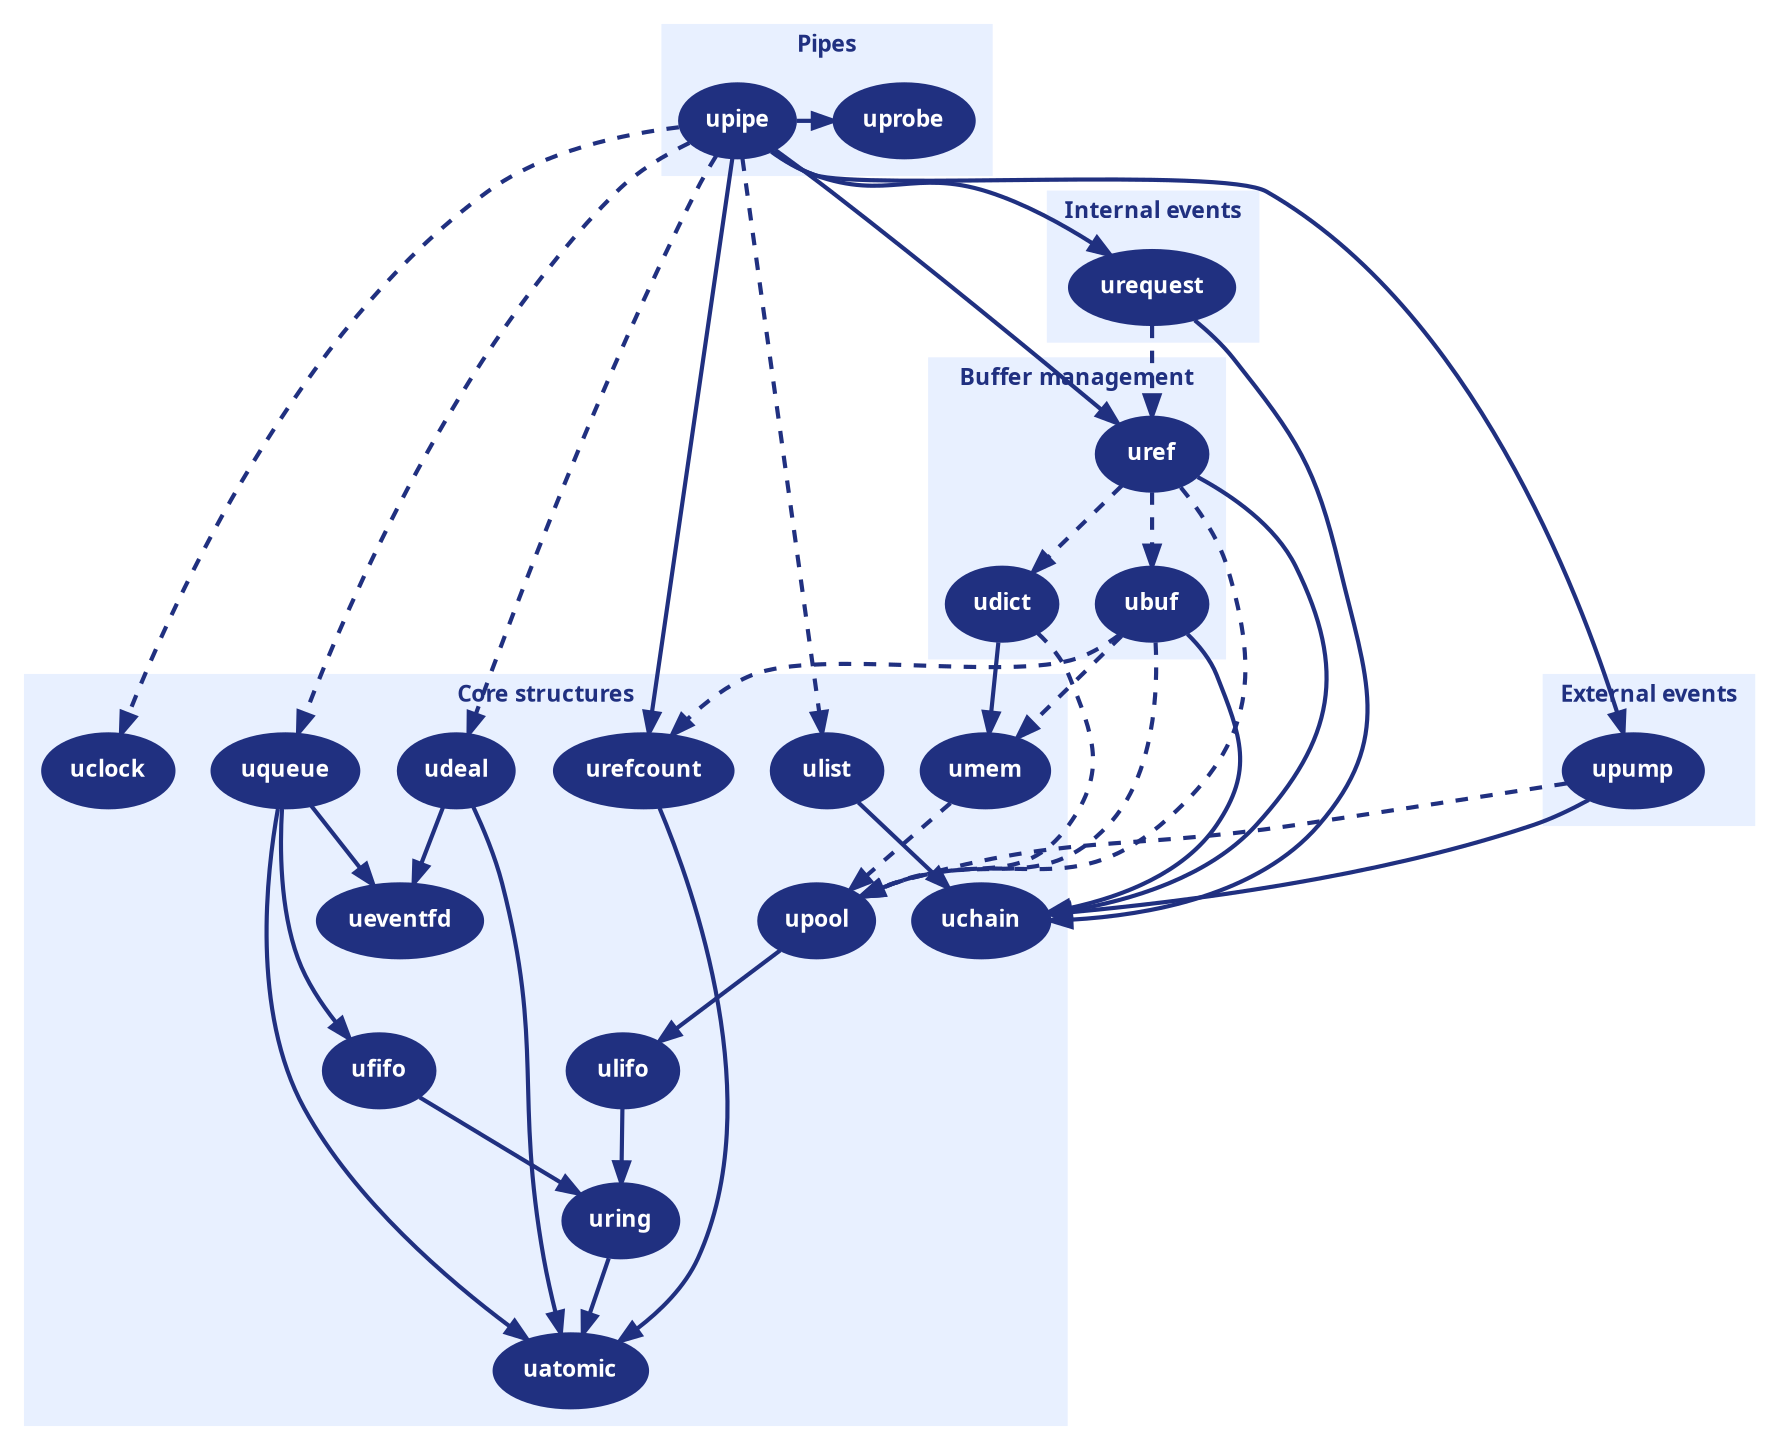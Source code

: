 digraph "Upipe objects dependancies" {
	graph [bgcolor="#00000000"];
	edge [penwidth=2, color="#203080"];
	node [shape="oval", style="filled", fontname="Verdana Black", fontsize=11, fontcolor="white", color="#203080", fillcolor="#203080"];

	subgraph cluster_pipes {
		color="#E8F0FF";
		style="filled";
		label="Pipes";
		fontname="Verdana Black";
		fontsize=11;
		fontcolor="#203080";
		subgraph {
			rank = source;
			uprobe;
			upipe;
		}
	}

	subgraph cluster_pumps {
		color="#E8F0FF";
		style="filled";
		label="External events";
		fontname="Verdana Black";
		fontsize=11;
		fontcolor="#203080";
		upump;
	}

	subgraph cluster_requests {
		color="#E8F0FF";
		style="filled";
		label="Internal events";
		fontname="Verdana Black";
		fontsize=11;
		fontcolor="#203080";
		urequest;
	}

	subgraph cluster_buffers {
		color="#E8F0FF";
		style="filled";
		label="Buffer management";
		fontname="Verdana Black";
		fontsize=11;
		fontcolor="#203080";
		ubuf;
		uref;
		udict;
	}

	subgraph cluster_core {
		color="#E8F0FF";
		style="filled";
		label="Core structures";
		fontname="Verdana Black";
		fontsize=11;
		fontcolor="#203080";
		subgraph {
			rank = same;
			uclock;
			ulist;
			uqueue;
			urefcount;
			umem;
		}
		uchain;
		uatomic;
		uring;
		upool;
		ulifo;
		ufifo;
		udeal;
		ueventfd;
	}

	uref->ubuf [style="dashed"];
	uref->udict [style="dashed"];
	uref->uchain;

	ubuf->uchain;
	ubuf->umem [style="dashed"];
	ubuf->urefcount [style="dashed"];

	udict->umem;

	uref->upool [style="dashed"];
	ubuf->upool [style="dashed"];
	udict->upool [style="dashed"];
	upump->upool [style="dashed"];
	umem->upool [style="dashed"];
	upool->ulifo;

	udeal->uatomic;
	udeal->ueventfd;
	urefcount->uatomic;

	ufifo->uring;
	ulifo->uring;
	uring->uatomic;
	uqueue->ufifo;
	uqueue->uatomic;
	uqueue->ueventfd;

	ulist->uchain;

	upipe->uprobe;
	upipe->uref;
	upipe->urefcount;
	upipe->upump;
	upipe->urequest;
	upipe->uclock [style="dashed"];
	upipe->udeal [style="dashed"];
	upipe->uqueue [style="dashed"];
	upipe->ulist [style="dashed"];

	upump->uchain;

	urequest->uchain;
	urequest->uref [style="dashed"];
}
